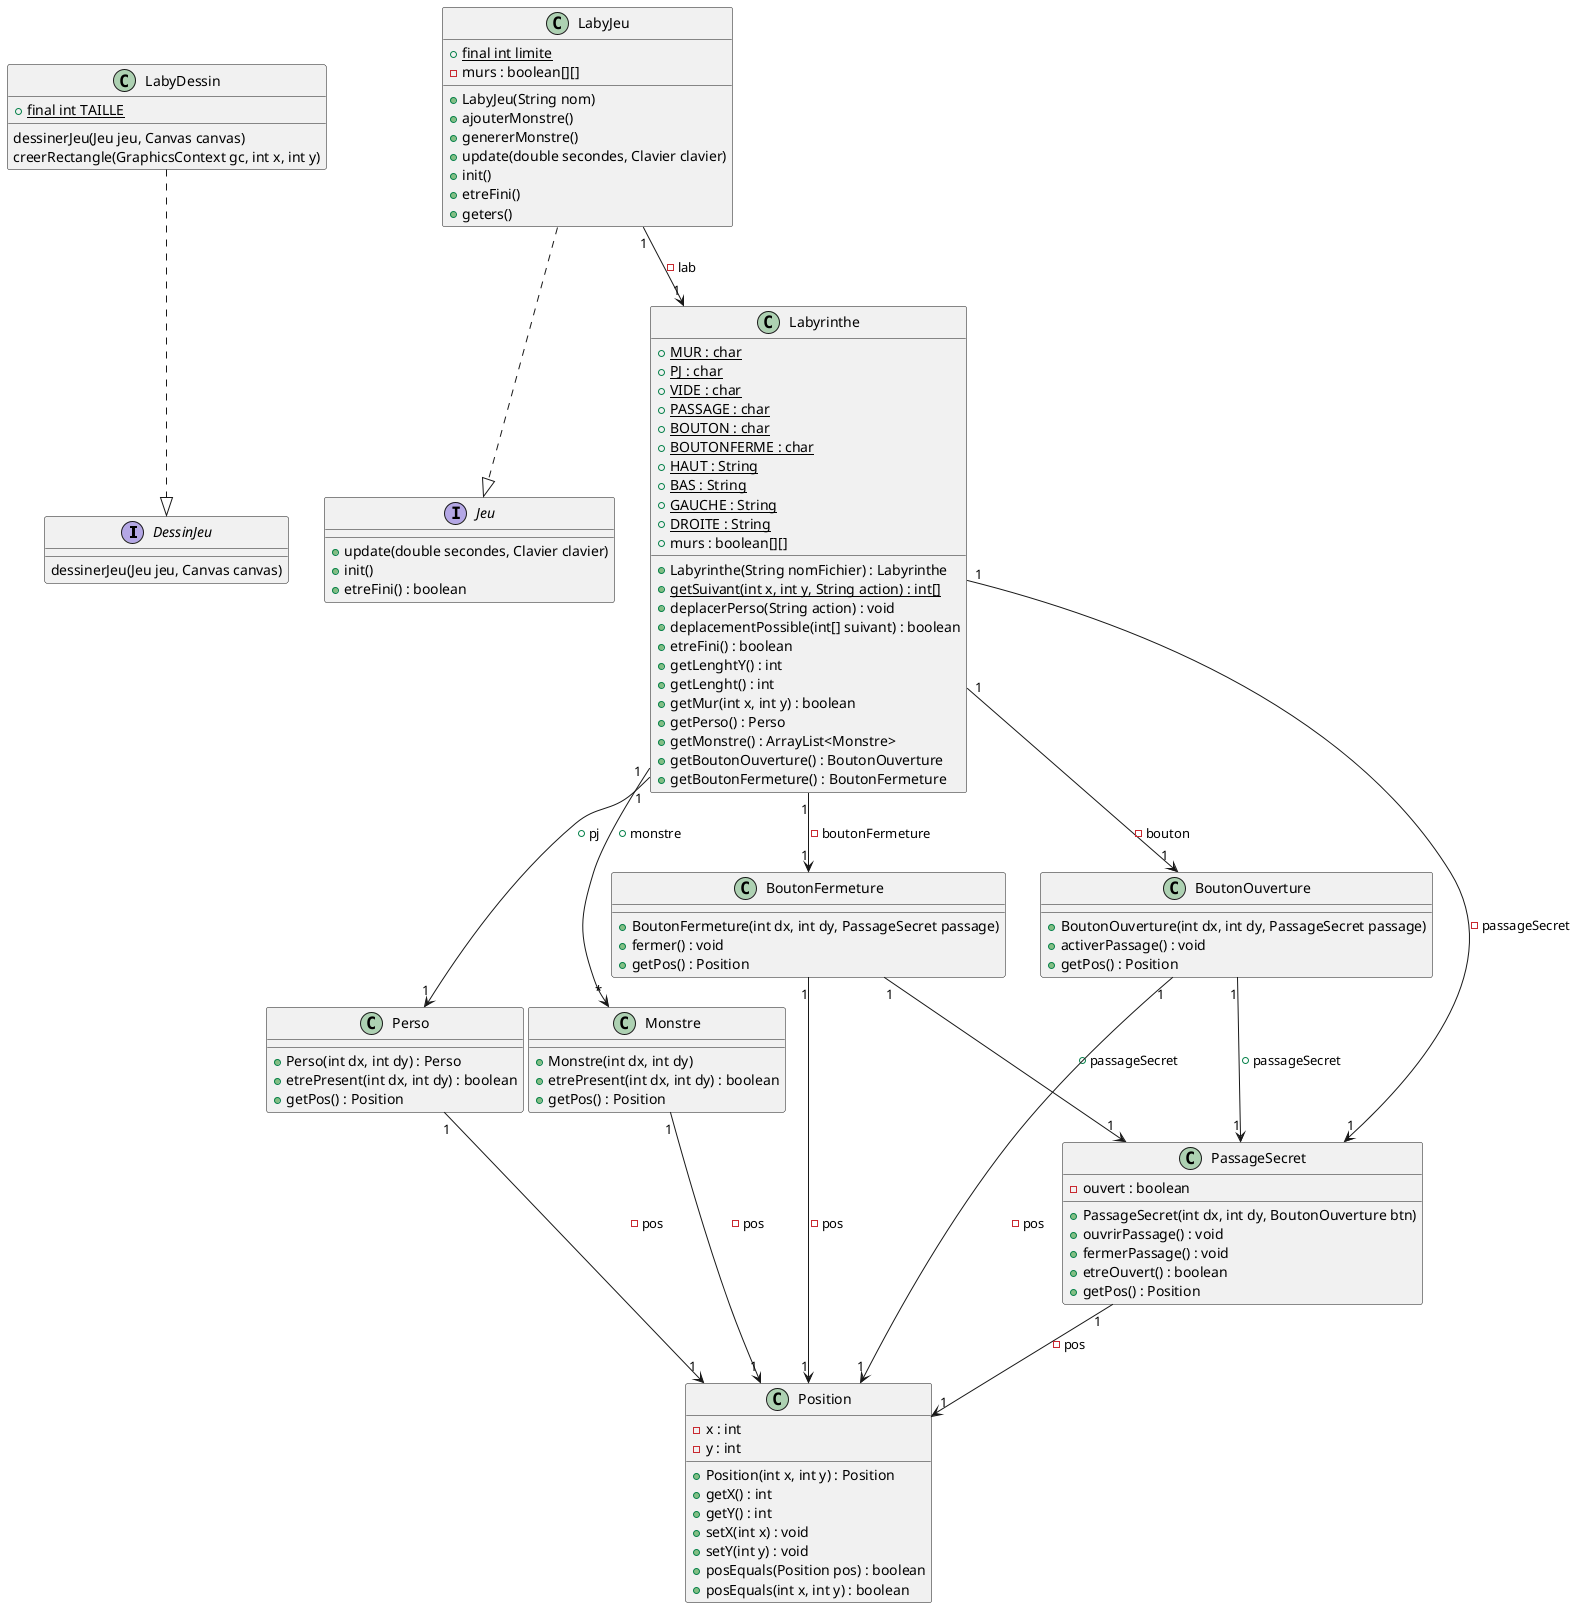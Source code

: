 @startuml

'package moteurJeu'
interface DessinJeu{
    dessinerJeu(Jeu jeu, Canvas canvas)
}

interface Jeu{
    +update(double secondes, Clavier clavier)
    +init()
    +etreFini() : boolean
}


'package JeuSimple'
class LabyDessin{
    +{static}final int TAILLE
    dessinerJeu(Jeu jeu, Canvas canvas)
    creerRectangle(GraphicsContext gc, int x, int y)
}

LabyDessin ..|> DessinJeu

class LabyJeu{
    +{static} final int limite
    -murs : boolean[][]
    +LabyJeu(String nom)
    +ajouterMonstre()
    +genererMonstre()
    +update(double secondes, Clavier clavier)
    +init()
    +etreFini()
    +geters()
}

LabyJeu ..|> Jeu
LabyJeu "1"-->"1" Labyrinthe : -lab


'package gameLaby'
class Labyrinthe{
    {static} +MUR : char
    {static} +PJ : char
    {static} +VIDE : char
    {static} +PASSAGE : char
    {static} +BOUTON : char
    {static} +BOUTONFERME : char
    {static} +HAUT : String
    {static} +BAS : String
    {static} +GAUCHE : String
    {static} +DROITE : String
    +murs : boolean[][]

    +Labyrinthe(String nomFichier) : Labyrinthe
    {static}+getSuivant(int x, int y, String action) : int[]
    +deplacerPerso(String action) : void
    +deplacementPossible(int[] suivant) : boolean
    +etreFini() : boolean
    +getLenghtY() : int
    +getLenght() : int
    +getMur(int x, int y) : boolean
    +getPerso() : Perso
    +getMonstre() : ArrayList<Monstre>
    +getBoutonOuverture() : BoutonOuverture
    +getBoutonFermeture() : BoutonFermeture


}
class Perso {
    +Perso(int dx, int dy) : Perso
    +etrePresent(int dx, int dy) : boolean
    +getPos() : Position
}

class Monstre{
    +Monstre(int dx, int dy)
    +etrePresent(int dx, int dy) : boolean
    +getPos() : Position
}

class PassageSecret {
    -ouvert : boolean
    +PassageSecret(int dx, int dy, BoutonOuverture btn)
    +ouvrirPassage() : void
    +fermerPassage() : void
    +etreOuvert() : boolean
    +getPos() : Position
}

class BoutonOuverture {
    +BoutonOuverture(int dx, int dy, PassageSecret passage)
    +activerPassage() : void
    +getPos() : Position
}

class BoutonFermeture {
    +BoutonFermeture(int dx, int dy, PassageSecret passage)
    +fermer() : void
    +getPos() : Position
}

class Position {
    -x : int
    -y : int
    +Position(int x, int y) : Position
    +getX() : int
    +getY() : int
    +setX(int x) : void
    +setY(int y) : void
    +posEquals(Position pos) : boolean
    +posEquals(int x, int y) : boolean
}



Labyrinthe "1"-->"1" Perso : +pj
Labyrinthe "1"-->"*" Monstre : +monstre
Labyrinthe "1"-->"1" PassageSecret : -passageSecret
Labyrinthe "1"-->"1" BoutonOuverture : -bouton
Labyrinthe "1"-->"1" BoutonFermeture : -boutonFermeture
BoutonOuverture "1"-->"1" PassageSecret : +passageSecret
BoutonFermeture "1"-->"1" PassageSecret : +passageSecret
BoutonFermeture "1"-->"1" Position : -pos
Perso "1"-->"1" Position : -pos
Monstre "1"-->"1" Position : -pos
PassageSecret "1"-->"1" Position : -pos
BoutonOuverture "1"-->"1" Position : -pos


@enduml